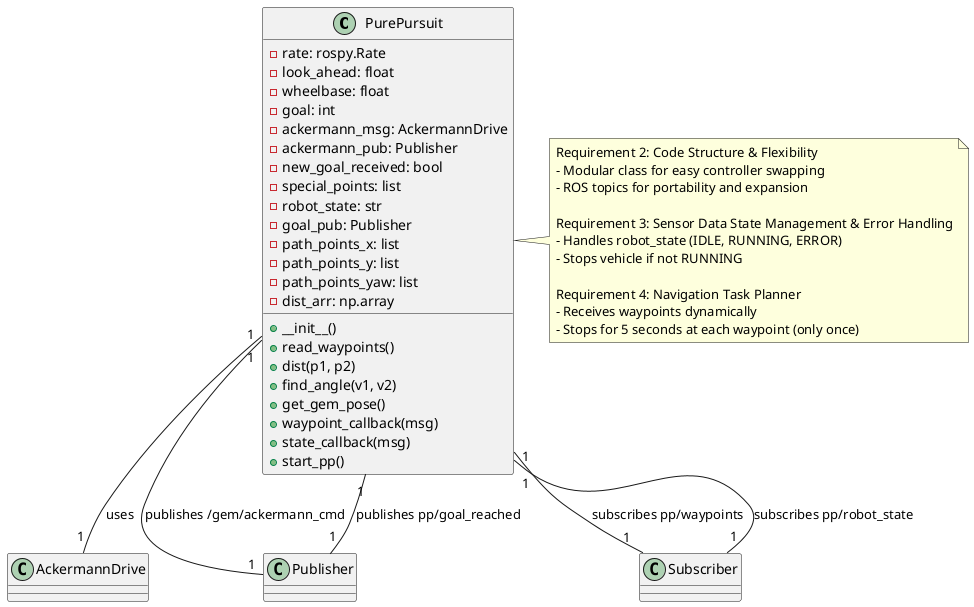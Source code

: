 @startuml
' Assignment-driven PurePursuit Controller Structure

class PurePursuit {
    - rate: rospy.Rate
    - look_ahead: float
    - wheelbase: float
    - goal: int
    - ackermann_msg: AckermannDrive
    - ackermann_pub: Publisher
    - new_goal_received: bool
    - special_points: list
    - robot_state: str
    - goal_pub: Publisher
    - path_points_x: list
    - path_points_y: list
    - path_points_yaw: list
    - dist_arr: np.array

    + __init__()
    + read_waypoints()
    + dist(p1, p2)
    + find_angle(v1, v2)
    + get_gem_pose()
    + waypoint_callback(msg)
    + state_callback(msg)
    + start_pp()
}

PurePursuit "1" -- "1" AckermannDrive : uses
PurePursuit "1" -- "1" Publisher : publishes /gem/ackermann_cmd
PurePursuit "1" -- "1" Publisher : publishes pp/goal_reached
PurePursuit "1" -- "1" Subscriber : subscribes pp/waypoints
PurePursuit "1" -- "1" Subscriber : subscribes pp/robot_state

note right of PurePursuit
Requirement 2: Code Structure & Flexibility
- Modular class for easy controller swapping
- ROS topics for portability and expansion

Requirement 3: Sensor Data State Management & Error Handling
- Handles robot_state (IDLE, RUNNING, ERROR)
- Stops vehicle if not RUNNING

Requirement 4: Navigation Task Planner
- Receives waypoints dynamically
- Stops for 5 seconds at each waypoint (only once)
end note

@enduml